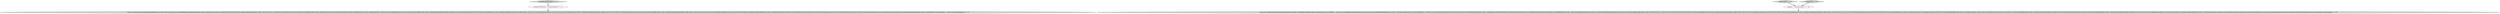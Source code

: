 digraph {
5 [style = filled, label = "return new ProtectACLCreateModeStatPathAndBytesable<String>(){@Override public ACLCreateModeBackgroundPathAndBytesable<String> withProtection(){return this.withProtection()}@Override public BackgroundPathAndBytesable<String> withACL(List<ACL> aclList){return this.withACL(aclList)}@Override public PathAndBytesable<String> inBackground(){return this.inBackground()}@Override public PathAndBytesable<String> inBackground(Object context){return this.inBackground(context)}@Override public PathAndBytesable<String> inBackground(BackgroundCallback callback){return this.inBackground(callback)}@Override public PathAndBytesable<String> inBackground(BackgroundCallback callback,Object context){return this.inBackground(callback,context)}@Override public PathAndBytesable<String> inBackground(BackgroundCallback callback,Executor executor){return this.inBackground(callback,executor)}@Override public PathAndBytesable<String> inBackground(BackgroundCallback callback,Object context,Executor executor){return this.inBackground(callback,context,executor)}@Override public ACLBackgroundPathAndBytesable<String> withMode(CreateMode mode){return this.withMode(mode)}@Override public String forPath(String path,byte(( data){return this.forPath(path,data)}@Override public String forPath(String path){return this.forPath(path)}@Override public ACLBackgroundPathAndBytesable<String> storingStatIn(Stat stat){storingStat = statreturn this}}@@@4@@@['0', '0', '1']", fillcolor = lightgray, shape = ellipse image = "AAA0AAABBB3BBB"];
6 [style = filled, label = "createParentsIfNeeded = true@@@3@@@['0', '0', '1']", fillcolor = white, shape = ellipse image = "AAA0AAABBB3BBB"];
0 [style = filled, label = "compress = true@@@3@@@['1', '1', '0']", fillcolor = white, shape = ellipse image = "AAA0AAABBB1BBB"];
3 [style = filled, label = "compressed['0', '1', '0']", fillcolor = lightgray, shape = diamond image = "AAA0AAABBB2BBB"];
1 [style = filled, label = "return new CreateBackgroundModeStatACLable(){@Override public CreateBackgroundModeACLable storingStatIn(Stat stat){storingStat = statreturn asCreateBackgroundModeACLable()}@Override public ACLCreateModePathAndBytesable<String> creatingParentsIfNeeded(){createParentsIfNeeded = truereturn asACLCreateModePathAndBytesable()}@Override public ACLCreateModePathAndBytesable<String> creatingParentContainersIfNeeded(){setCreateParentsAsContainers()return creatingParentsIfNeeded()}@Override public ACLPathAndBytesable<String> withProtectedEphemeralSequential(){return this.withProtectedEphemeralSequential()}@Override public BackgroundPathAndBytesable<String> withACL(List<ACL> aclList){return this.withACL(aclList)}@Override public ErrorListenerPathAndBytesable<String> inBackground(BackgroundCallback callback,Object context){return this.inBackground(callback,context)}@Override public ErrorListenerPathAndBytesable<String> inBackground(BackgroundCallback callback,Object context,Executor executor){return this.inBackground(callback,context,executor)}@Override public ErrorListenerPathAndBytesable<String> inBackground(){return this.inBackground()}@Override public ErrorListenerPathAndBytesable<String> inBackground(Object context){return this.inBackground(context)}@Override public ErrorListenerPathAndBytesable<String> inBackground(BackgroundCallback callback){return this.inBackground(callback)}@Override public ErrorListenerPathAndBytesable<String> inBackground(BackgroundCallback callback,Executor executor){return this.inBackground(callback,executor)}@Override public ACLBackgroundPathAndBytesable<String> withMode(CreateMode mode){return this.withMode(mode)}@Override public String forPath(String path,byte(( data){return this.forPath(path,data)}@Override public String forPath(String path){return this.forPath(path)}}@@@4@@@['1', '1', '0']", fillcolor = lightgray, shape = ellipse image = "AAA0AAABBB1BBB"];
4 [style = filled, label = "creatingParentsIfNeeded['0', '0', '1']", fillcolor = lightgray, shape = diamond image = "AAA0AAABBB3BBB"];
2 [style = filled, label = "compressed['1', '0', '0']", fillcolor = lightgray, shape = diamond image = "AAA0AAABBB1BBB"];
6->5 [style = bold, label=""];
2->0 [style = bold, label=""];
4->6 [style = bold, label=""];
0->1 [style = bold, label=""];
3->0 [style = bold, label=""];
}
